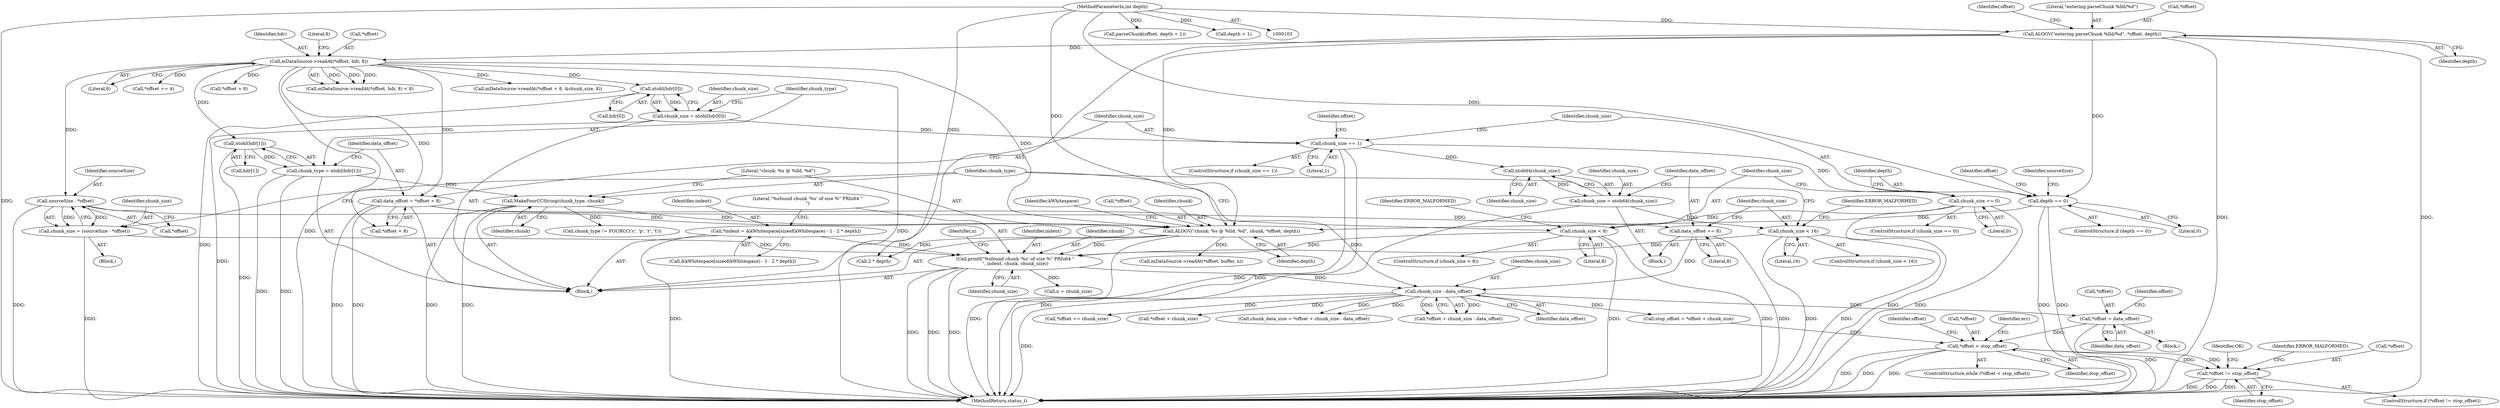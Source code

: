 digraph "0_Android_f4a88c8ed4f8186b3d6e2852993e063fc33ff231@pointer" {
"1000330" [label="(Call,*offset = data_offset)"];
"1000296" [label="(Call,chunk_size - data_offset)"];
"1000253" [label="(Call,printf(\"%sfound chunk '%s' of size %\" PRIu64 \"\n\", indent, chunk, chunk_size))"];
"1000240" [label="(Call,*indent = &kWhitespace[sizeof(kWhitespace) - 1 - 2 * depth])"];
"1000229" [label="(Call,ALOGV(\"chunk: %s @ %lld, %d\", chunk, *offset, depth))"];
"1000226" [label="(Call,MakeFourCCString(chunk_type, chunk))"];
"1000132" [label="(Call,chunk_type = ntohl(hdr[1]))"];
"1000134" [label="(Call,ntohl(hdr[1]))"];
"1000115" [label="(Call,mDataSource->readAt(*offset, hdr, 8))"];
"1000107" [label="(Call,ALOGV(\"entering parseChunk %lld/%d\", *offset, depth))"];
"1000105" [label="(MethodParameterIn,int depth)"];
"1000199" [label="(Call,sourceSize - *offset)"];
"1000185" [label="(Call,depth == 0)"];
"1000172" [label="(Call,chunk_size < 16)"];
"1000164" [label="(Call,chunk_size = ntoh64(chunk_size))"];
"1000166" [label="(Call,ntoh64(chunk_size))"];
"1000146" [label="(Call,chunk_size == 1)"];
"1000125" [label="(Call,chunk_size = ntohl(hdr[0]))"];
"1000127" [label="(Call,ntohl(hdr[0]))"];
"1000219" [label="(Call,chunk_size < 8)"];
"1000180" [label="(Call,chunk_size == 0)"];
"1000197" [label="(Call,chunk_size = (sourceSize - *offset))"];
"1000168" [label="(Call,data_offset += 8)"];
"1000139" [label="(Call,data_offset = *offset + 8)"];
"1000335" [label="(Call,*offset < stop_offset)"];
"1000356" [label="(Call,*offset != stop_offset)"];
"1000146" [label="(Call,chunk_size == 1)"];
"1000242" [label="(Call,&kWhitespace[sizeof(kWhitespace) - 1 - 2 * depth])"];
"1000145" [label="(ControlStructure,if (chunk_size == 1))"];
"1000333" [label="(Identifier,data_offset)"];
"1000186" [label="(Identifier,depth)"];
"1000335" [label="(Call,*offset < stop_offset)"];
"1000170" [label="(Literal,8)"];
"1000330" [label="(Call,*offset = data_offset)"];
"1000234" [label="(Identifier,depth)"];
"1000364" [label="(Identifier,OK)"];
"1000166" [label="(Call,ntoh64(chunk_size))"];
"1000331" [label="(Call,*offset)"];
"1000134" [label="(Call,ntohl(hdr[1]))"];
"1000116" [label="(Call,*offset)"];
"1000181" [label="(Identifier,chunk_size)"];
"1002904" [label="(Call,*offset += chunk_size)"];
"1000194" [label="(Identifier,sourceSize)"];
"1000343" [label="(Call,parseChunk(offset, depth + 1))"];
"1000255" [label="(Identifier,indent)"];
"1000362" [label="(Identifier,ERROR_MALFORMED)"];
"1000254" [label="(Literal,\"%sfound chunk '%s' of size %\" PRIu64 \"\n\")"];
"1000213" [label="(Identifier,offset)"];
"1000120" [label="(Literal,8)"];
"1000179" [label="(ControlStructure,if (chunk_size == 0))"];
"1000260" [label="(Call,n = chunk_size)"];
"1000133" [label="(Identifier,chunk_type)"];
"1000201" [label="(Call,*offset)"];
"1000139" [label="(Call,data_offset = *offset + 8)"];
"1000336" [label="(Call,*offset)"];
"1000256" [label="(Identifier,chunk)"];
"1000219" [label="(Call,chunk_size < 8)"];
"1000326" [label="(Call,*offset + chunk_size)"];
"1000240" [label="(Call,*indent = &kWhitespace[sizeof(kWhitespace) - 1 - 2 * depth])"];
"1000322" [label="(Block,)"];
"1000119" [label="(Literal,8)"];
"1000237" [label="(Identifier,kWhitespace)"];
"1000296" [label="(Call,chunk_size - data_offset)"];
"1000164" [label="(Call,chunk_size = ntoh64(chunk_size))"];
"1000338" [label="(Identifier,stop_offset)"];
"1000355" [label="(ControlStructure,if (*offset != stop_offset))"];
"1000168" [label="(Call,data_offset += 8)"];
"1000226" [label="(Call,MakeFourCCString(chunk_type, chunk))"];
"1000147" [label="(Identifier,chunk_size)"];
"1000261" [label="(Identifier,n)"];
"1000230" [label="(Literal,\"chunk: %s @ %lld, %d\")"];
"1000297" [label="(Identifier,chunk_size)"];
"1000253" [label="(Call,printf(\"%sfound chunk '%s' of size %\" PRIu64 \"\n\", indent, chunk, chunk_size))"];
"1000359" [label="(Identifier,stop_offset)"];
"1000108" [label="(Literal,\"entering parseChunk %lld/%d\")"];
"1000196" [label="(Block,)"];
"1000229" [label="(Call,ALOGV(\"chunk: %s @ %lld, %d\", chunk, *offset, depth))"];
"1000109" [label="(Call,*offset)"];
"1000211" [label="(Call,*offset += 4)"];
"1000153" [label="(Call,*offset + 8)"];
"1000173" [label="(Identifier,chunk_size)"];
"1000291" [label="(Call,chunk_data_size = *offset + chunk_size - data_offset)"];
"1000107" [label="(Call,ALOGV(\"entering parseChunk %lld/%d\", *offset, depth))"];
"1000182" [label="(Literal,0)"];
"1000187" [label="(Literal,0)"];
"1000105" [label="(MethodParameterIn,int depth)"];
"1000172" [label="(Call,chunk_size < 16)"];
"1000241" [label="(Identifier,indent)"];
"1000185" [label="(Call,depth == 0)"];
"1000140" [label="(Identifier,data_offset)"];
"1000232" [label="(Call,*offset)"];
"1000165" [label="(Identifier,chunk_size)"];
"1000257" [label="(Identifier,chunk_size)"];
"1000221" [label="(Literal,8)"];
"1000342" [label="(Identifier,err)"];
"1000356" [label="(Call,*offset != stop_offset)"];
"1000199" [label="(Call,sourceSize - *offset)"];
"1000155" [label="(Identifier,offset)"];
"1000218" [label="(ControlStructure,if (chunk_size < 8))"];
"1000177" [label="(Identifier,ERROR_MALFORMED)"];
"1000293" [label="(Call,*offset + chunk_size - data_offset)"];
"1000167" [label="(Identifier,chunk_size)"];
"1000184" [label="(ControlStructure,if (depth == 0))"];
"1000357" [label="(Call,*offset)"];
"1000111" [label="(Identifier,depth)"];
"1000174" [label="(Literal,16)"];
"1000128" [label="(Call,hdr[0])"];
"1000324" [label="(Call,stop_offset = *offset + chunk_size)"];
"1000106" [label="(Block,)"];
"1000358" [label="(Identifier,offset)"];
"1000298" [label="(Identifier,data_offset)"];
"1000171" [label="(ControlStructure,if (chunk_size < 16))"];
"1000149" [label="(Block,)"];
"1000141" [label="(Call,*offset + 8)"];
"1000118" [label="(Identifier,hdr)"];
"1000228" [label="(Identifier,chunk)"];
"1000115" [label="(Call,mDataSource->readAt(*offset, hdr, 8))"];
"1000224" [label="(Identifier,ERROR_MALFORMED)"];
"1000334" [label="(ControlStructure,while (*offset < stop_offset))"];
"1000197" [label="(Call,chunk_size = (sourceSize - *offset))"];
"1000250" [label="(Call,2 * depth)"];
"1000275" [label="(Call,mDataSource->readAt(*offset, buffer, n))"];
"1000152" [label="(Call,mDataSource->readAt(*offset + 8, &chunk_size, 8))"];
"1000114" [label="(Call,mDataSource->readAt(*offset, hdr, 8) < 8)"];
"1000126" [label="(Identifier,chunk_size)"];
"1000180" [label="(Call,chunk_size == 0)"];
"1000127" [label="(Call,ntohl(hdr[0]))"];
"1000148" [label="(Literal,1)"];
"1000125" [label="(Call,chunk_size = ntohl(hdr[0]))"];
"1000198" [label="(Identifier,chunk_size)"];
"1000132" [label="(Call,chunk_type = ntohl(hdr[1]))"];
"1000117" [label="(Identifier,offset)"];
"1000135" [label="(Call,hdr[1])"];
"1000227" [label="(Identifier,chunk_type)"];
"1000220" [label="(Identifier,chunk_size)"];
"1002911" [label="(MethodReturn,status_t)"];
"1000301" [label="(Call,chunk_type != FOURCC('c', 'p', 'r', 't'))"];
"1000169" [label="(Identifier,data_offset)"];
"1000231" [label="(Identifier,chunk)"];
"1000337" [label="(Identifier,offset)"];
"1000200" [label="(Identifier,sourceSize)"];
"1000345" [label="(Call,depth + 1)"];
"1000330" -> "1000322"  [label="AST: "];
"1000330" -> "1000333"  [label="CFG: "];
"1000331" -> "1000330"  [label="AST: "];
"1000333" -> "1000330"  [label="AST: "];
"1000337" -> "1000330"  [label="CFG: "];
"1000330" -> "1002911"  [label="DDG: "];
"1000296" -> "1000330"  [label="DDG: "];
"1000330" -> "1000335"  [label="DDG: "];
"1000296" -> "1000293"  [label="AST: "];
"1000296" -> "1000298"  [label="CFG: "];
"1000297" -> "1000296"  [label="AST: "];
"1000298" -> "1000296"  [label="AST: "];
"1000293" -> "1000296"  [label="CFG: "];
"1000296" -> "1002911"  [label="DDG: "];
"1000296" -> "1000291"  [label="DDG: "];
"1000296" -> "1000291"  [label="DDG: "];
"1000296" -> "1000293"  [label="DDG: "];
"1000296" -> "1000293"  [label="DDG: "];
"1000253" -> "1000296"  [label="DDG: "];
"1000168" -> "1000296"  [label="DDG: "];
"1000139" -> "1000296"  [label="DDG: "];
"1000296" -> "1000324"  [label="DDG: "];
"1000296" -> "1000326"  [label="DDG: "];
"1000296" -> "1002904"  [label="DDG: "];
"1000253" -> "1000106"  [label="AST: "];
"1000253" -> "1000257"  [label="CFG: "];
"1000254" -> "1000253"  [label="AST: "];
"1000255" -> "1000253"  [label="AST: "];
"1000256" -> "1000253"  [label="AST: "];
"1000257" -> "1000253"  [label="AST: "];
"1000261" -> "1000253"  [label="CFG: "];
"1000253" -> "1002911"  [label="DDG: "];
"1000253" -> "1002911"  [label="DDG: "];
"1000253" -> "1002911"  [label="DDG: "];
"1000240" -> "1000253"  [label="DDG: "];
"1000229" -> "1000253"  [label="DDG: "];
"1000172" -> "1000253"  [label="DDG: "];
"1000219" -> "1000253"  [label="DDG: "];
"1000197" -> "1000253"  [label="DDG: "];
"1000253" -> "1000260"  [label="DDG: "];
"1000240" -> "1000106"  [label="AST: "];
"1000240" -> "1000242"  [label="CFG: "];
"1000241" -> "1000240"  [label="AST: "];
"1000242" -> "1000240"  [label="AST: "];
"1000254" -> "1000240"  [label="CFG: "];
"1000240" -> "1002911"  [label="DDG: "];
"1000229" -> "1000106"  [label="AST: "];
"1000229" -> "1000234"  [label="CFG: "];
"1000230" -> "1000229"  [label="AST: "];
"1000231" -> "1000229"  [label="AST: "];
"1000232" -> "1000229"  [label="AST: "];
"1000234" -> "1000229"  [label="AST: "];
"1000237" -> "1000229"  [label="CFG: "];
"1000229" -> "1002911"  [label="DDG: "];
"1000226" -> "1000229"  [label="DDG: "];
"1000199" -> "1000229"  [label="DDG: "];
"1000115" -> "1000229"  [label="DDG: "];
"1000185" -> "1000229"  [label="DDG: "];
"1000107" -> "1000229"  [label="DDG: "];
"1000105" -> "1000229"  [label="DDG: "];
"1000229" -> "1000250"  [label="DDG: "];
"1000229" -> "1000275"  [label="DDG: "];
"1000226" -> "1000106"  [label="AST: "];
"1000226" -> "1000228"  [label="CFG: "];
"1000227" -> "1000226"  [label="AST: "];
"1000228" -> "1000226"  [label="AST: "];
"1000230" -> "1000226"  [label="CFG: "];
"1000226" -> "1002911"  [label="DDG: "];
"1000226" -> "1002911"  [label="DDG: "];
"1000132" -> "1000226"  [label="DDG: "];
"1000226" -> "1000301"  [label="DDG: "];
"1000132" -> "1000106"  [label="AST: "];
"1000132" -> "1000134"  [label="CFG: "];
"1000133" -> "1000132"  [label="AST: "];
"1000134" -> "1000132"  [label="AST: "];
"1000140" -> "1000132"  [label="CFG: "];
"1000132" -> "1002911"  [label="DDG: "];
"1000132" -> "1002911"  [label="DDG: "];
"1000134" -> "1000132"  [label="DDG: "];
"1000134" -> "1000135"  [label="CFG: "];
"1000135" -> "1000134"  [label="AST: "];
"1000134" -> "1002911"  [label="DDG: "];
"1000115" -> "1000134"  [label="DDG: "];
"1000115" -> "1000114"  [label="AST: "];
"1000115" -> "1000119"  [label="CFG: "];
"1000116" -> "1000115"  [label="AST: "];
"1000118" -> "1000115"  [label="AST: "];
"1000119" -> "1000115"  [label="AST: "];
"1000120" -> "1000115"  [label="CFG: "];
"1000115" -> "1002911"  [label="DDG: "];
"1000115" -> "1002911"  [label="DDG: "];
"1000115" -> "1000114"  [label="DDG: "];
"1000115" -> "1000114"  [label="DDG: "];
"1000115" -> "1000114"  [label="DDG: "];
"1000107" -> "1000115"  [label="DDG: "];
"1000115" -> "1000127"  [label="DDG: "];
"1000115" -> "1000139"  [label="DDG: "];
"1000115" -> "1000141"  [label="DDG: "];
"1000115" -> "1000152"  [label="DDG: "];
"1000115" -> "1000153"  [label="DDG: "];
"1000115" -> "1000199"  [label="DDG: "];
"1000115" -> "1000211"  [label="DDG: "];
"1000107" -> "1000106"  [label="AST: "];
"1000107" -> "1000111"  [label="CFG: "];
"1000108" -> "1000107"  [label="AST: "];
"1000109" -> "1000107"  [label="AST: "];
"1000111" -> "1000107"  [label="AST: "];
"1000117" -> "1000107"  [label="CFG: "];
"1000107" -> "1002911"  [label="DDG: "];
"1000107" -> "1002911"  [label="DDG: "];
"1000105" -> "1000107"  [label="DDG: "];
"1000107" -> "1000185"  [label="DDG: "];
"1000105" -> "1000103"  [label="AST: "];
"1000105" -> "1002911"  [label="DDG: "];
"1000105" -> "1000185"  [label="DDG: "];
"1000105" -> "1000250"  [label="DDG: "];
"1000105" -> "1000343"  [label="DDG: "];
"1000105" -> "1000345"  [label="DDG: "];
"1000199" -> "1000197"  [label="AST: "];
"1000199" -> "1000201"  [label="CFG: "];
"1000200" -> "1000199"  [label="AST: "];
"1000201" -> "1000199"  [label="AST: "];
"1000197" -> "1000199"  [label="CFG: "];
"1000199" -> "1002911"  [label="DDG: "];
"1000199" -> "1000197"  [label="DDG: "];
"1000199" -> "1000197"  [label="DDG: "];
"1000185" -> "1000184"  [label="AST: "];
"1000185" -> "1000187"  [label="CFG: "];
"1000186" -> "1000185"  [label="AST: "];
"1000187" -> "1000185"  [label="AST: "];
"1000194" -> "1000185"  [label="CFG: "];
"1000213" -> "1000185"  [label="CFG: "];
"1000185" -> "1002911"  [label="DDG: "];
"1000185" -> "1002911"  [label="DDG: "];
"1000172" -> "1000171"  [label="AST: "];
"1000172" -> "1000174"  [label="CFG: "];
"1000173" -> "1000172"  [label="AST: "];
"1000174" -> "1000172"  [label="AST: "];
"1000177" -> "1000172"  [label="CFG: "];
"1000227" -> "1000172"  [label="CFG: "];
"1000172" -> "1002911"  [label="DDG: "];
"1000172" -> "1002911"  [label="DDG: "];
"1000164" -> "1000172"  [label="DDG: "];
"1000164" -> "1000149"  [label="AST: "];
"1000164" -> "1000166"  [label="CFG: "];
"1000165" -> "1000164"  [label="AST: "];
"1000166" -> "1000164"  [label="AST: "];
"1000169" -> "1000164"  [label="CFG: "];
"1000164" -> "1002911"  [label="DDG: "];
"1000166" -> "1000164"  [label="DDG: "];
"1000166" -> "1000167"  [label="CFG: "];
"1000167" -> "1000166"  [label="AST: "];
"1000146" -> "1000166"  [label="DDG: "];
"1000146" -> "1000145"  [label="AST: "];
"1000146" -> "1000148"  [label="CFG: "];
"1000147" -> "1000146"  [label="AST: "];
"1000148" -> "1000146"  [label="AST: "];
"1000155" -> "1000146"  [label="CFG: "];
"1000181" -> "1000146"  [label="CFG: "];
"1000146" -> "1002911"  [label="DDG: "];
"1000146" -> "1002911"  [label="DDG: "];
"1000125" -> "1000146"  [label="DDG: "];
"1000146" -> "1000180"  [label="DDG: "];
"1000125" -> "1000106"  [label="AST: "];
"1000125" -> "1000127"  [label="CFG: "];
"1000126" -> "1000125"  [label="AST: "];
"1000127" -> "1000125"  [label="AST: "];
"1000133" -> "1000125"  [label="CFG: "];
"1000125" -> "1002911"  [label="DDG: "];
"1000127" -> "1000125"  [label="DDG: "];
"1000127" -> "1000128"  [label="CFG: "];
"1000128" -> "1000127"  [label="AST: "];
"1000127" -> "1002911"  [label="DDG: "];
"1000219" -> "1000218"  [label="AST: "];
"1000219" -> "1000221"  [label="CFG: "];
"1000220" -> "1000219"  [label="AST: "];
"1000221" -> "1000219"  [label="AST: "];
"1000224" -> "1000219"  [label="CFG: "];
"1000227" -> "1000219"  [label="CFG: "];
"1000219" -> "1002911"  [label="DDG: "];
"1000219" -> "1002911"  [label="DDG: "];
"1000180" -> "1000219"  [label="DDG: "];
"1000180" -> "1000179"  [label="AST: "];
"1000180" -> "1000182"  [label="CFG: "];
"1000181" -> "1000180"  [label="AST: "];
"1000182" -> "1000180"  [label="AST: "];
"1000186" -> "1000180"  [label="CFG: "];
"1000220" -> "1000180"  [label="CFG: "];
"1000180" -> "1002911"  [label="DDG: "];
"1000180" -> "1002911"  [label="DDG: "];
"1000197" -> "1000196"  [label="AST: "];
"1000198" -> "1000197"  [label="AST: "];
"1000227" -> "1000197"  [label="CFG: "];
"1000197" -> "1002911"  [label="DDG: "];
"1000168" -> "1000149"  [label="AST: "];
"1000168" -> "1000170"  [label="CFG: "];
"1000169" -> "1000168"  [label="AST: "];
"1000170" -> "1000168"  [label="AST: "];
"1000173" -> "1000168"  [label="CFG: "];
"1000168" -> "1002911"  [label="DDG: "];
"1000139" -> "1000168"  [label="DDG: "];
"1000139" -> "1000106"  [label="AST: "];
"1000139" -> "1000141"  [label="CFG: "];
"1000140" -> "1000139"  [label="AST: "];
"1000141" -> "1000139"  [label="AST: "];
"1000147" -> "1000139"  [label="CFG: "];
"1000139" -> "1002911"  [label="DDG: "];
"1000139" -> "1002911"  [label="DDG: "];
"1000335" -> "1000334"  [label="AST: "];
"1000335" -> "1000338"  [label="CFG: "];
"1000336" -> "1000335"  [label="AST: "];
"1000338" -> "1000335"  [label="AST: "];
"1000342" -> "1000335"  [label="CFG: "];
"1000358" -> "1000335"  [label="CFG: "];
"1000335" -> "1002911"  [label="DDG: "];
"1000335" -> "1002911"  [label="DDG: "];
"1000335" -> "1002911"  [label="DDG: "];
"1000324" -> "1000335"  [label="DDG: "];
"1000335" -> "1000356"  [label="DDG: "];
"1000335" -> "1000356"  [label="DDG: "];
"1000356" -> "1000355"  [label="AST: "];
"1000356" -> "1000359"  [label="CFG: "];
"1000357" -> "1000356"  [label="AST: "];
"1000359" -> "1000356"  [label="AST: "];
"1000362" -> "1000356"  [label="CFG: "];
"1000364" -> "1000356"  [label="CFG: "];
"1000356" -> "1002911"  [label="DDG: "];
"1000356" -> "1002911"  [label="DDG: "];
"1000356" -> "1002911"  [label="DDG: "];
}

